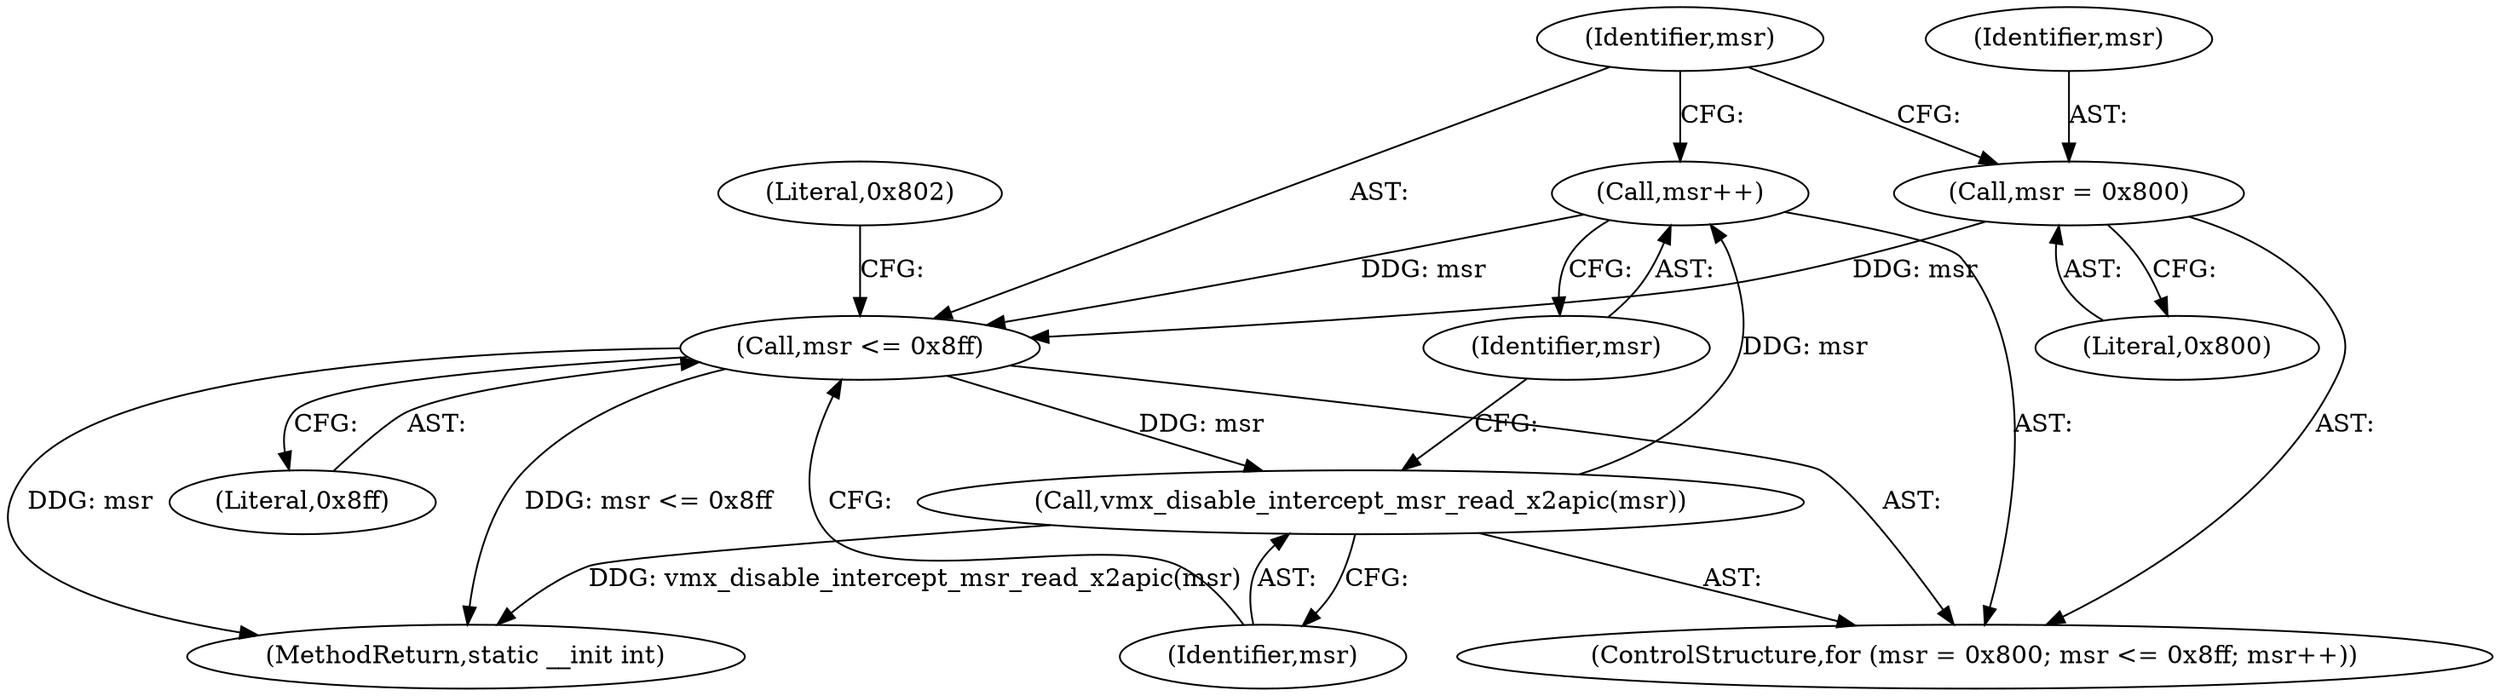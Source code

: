 digraph "1_linux_3ce424e45411cf5a13105e0386b6ecf6eeb4f66f@del" {
"1000419" [label="(Call,msr++)"];
"1000421" [label="(Call,vmx_disable_intercept_msr_read_x2apic(msr))"];
"1000416" [label="(Call,msr <= 0x8ff)"];
"1000419" [label="(Call,msr++)"];
"1000413" [label="(Call,msr = 0x800)"];
"1000419" [label="(Call,msr++)"];
"1000424" [label="(Literal,0x802)"];
"1000532" [label="(MethodReturn,static __init int)"];
"1000415" [label="(Literal,0x800)"];
"1000412" [label="(ControlStructure,for (msr = 0x800; msr <= 0x8ff; msr++))"];
"1000418" [label="(Literal,0x8ff)"];
"1000416" [label="(Call,msr <= 0x8ff)"];
"1000420" [label="(Identifier,msr)"];
"1000413" [label="(Call,msr = 0x800)"];
"1000417" [label="(Identifier,msr)"];
"1000422" [label="(Identifier,msr)"];
"1000414" [label="(Identifier,msr)"];
"1000421" [label="(Call,vmx_disable_intercept_msr_read_x2apic(msr))"];
"1000419" -> "1000412"  [label="AST: "];
"1000419" -> "1000420"  [label="CFG: "];
"1000420" -> "1000419"  [label="AST: "];
"1000417" -> "1000419"  [label="CFG: "];
"1000419" -> "1000416"  [label="DDG: msr"];
"1000421" -> "1000419"  [label="DDG: msr"];
"1000421" -> "1000412"  [label="AST: "];
"1000421" -> "1000422"  [label="CFG: "];
"1000422" -> "1000421"  [label="AST: "];
"1000420" -> "1000421"  [label="CFG: "];
"1000421" -> "1000532"  [label="DDG: vmx_disable_intercept_msr_read_x2apic(msr)"];
"1000416" -> "1000421"  [label="DDG: msr"];
"1000416" -> "1000412"  [label="AST: "];
"1000416" -> "1000418"  [label="CFG: "];
"1000417" -> "1000416"  [label="AST: "];
"1000418" -> "1000416"  [label="AST: "];
"1000422" -> "1000416"  [label="CFG: "];
"1000424" -> "1000416"  [label="CFG: "];
"1000416" -> "1000532"  [label="DDG: msr <= 0x8ff"];
"1000416" -> "1000532"  [label="DDG: msr"];
"1000413" -> "1000416"  [label="DDG: msr"];
"1000413" -> "1000412"  [label="AST: "];
"1000413" -> "1000415"  [label="CFG: "];
"1000414" -> "1000413"  [label="AST: "];
"1000415" -> "1000413"  [label="AST: "];
"1000417" -> "1000413"  [label="CFG: "];
}

